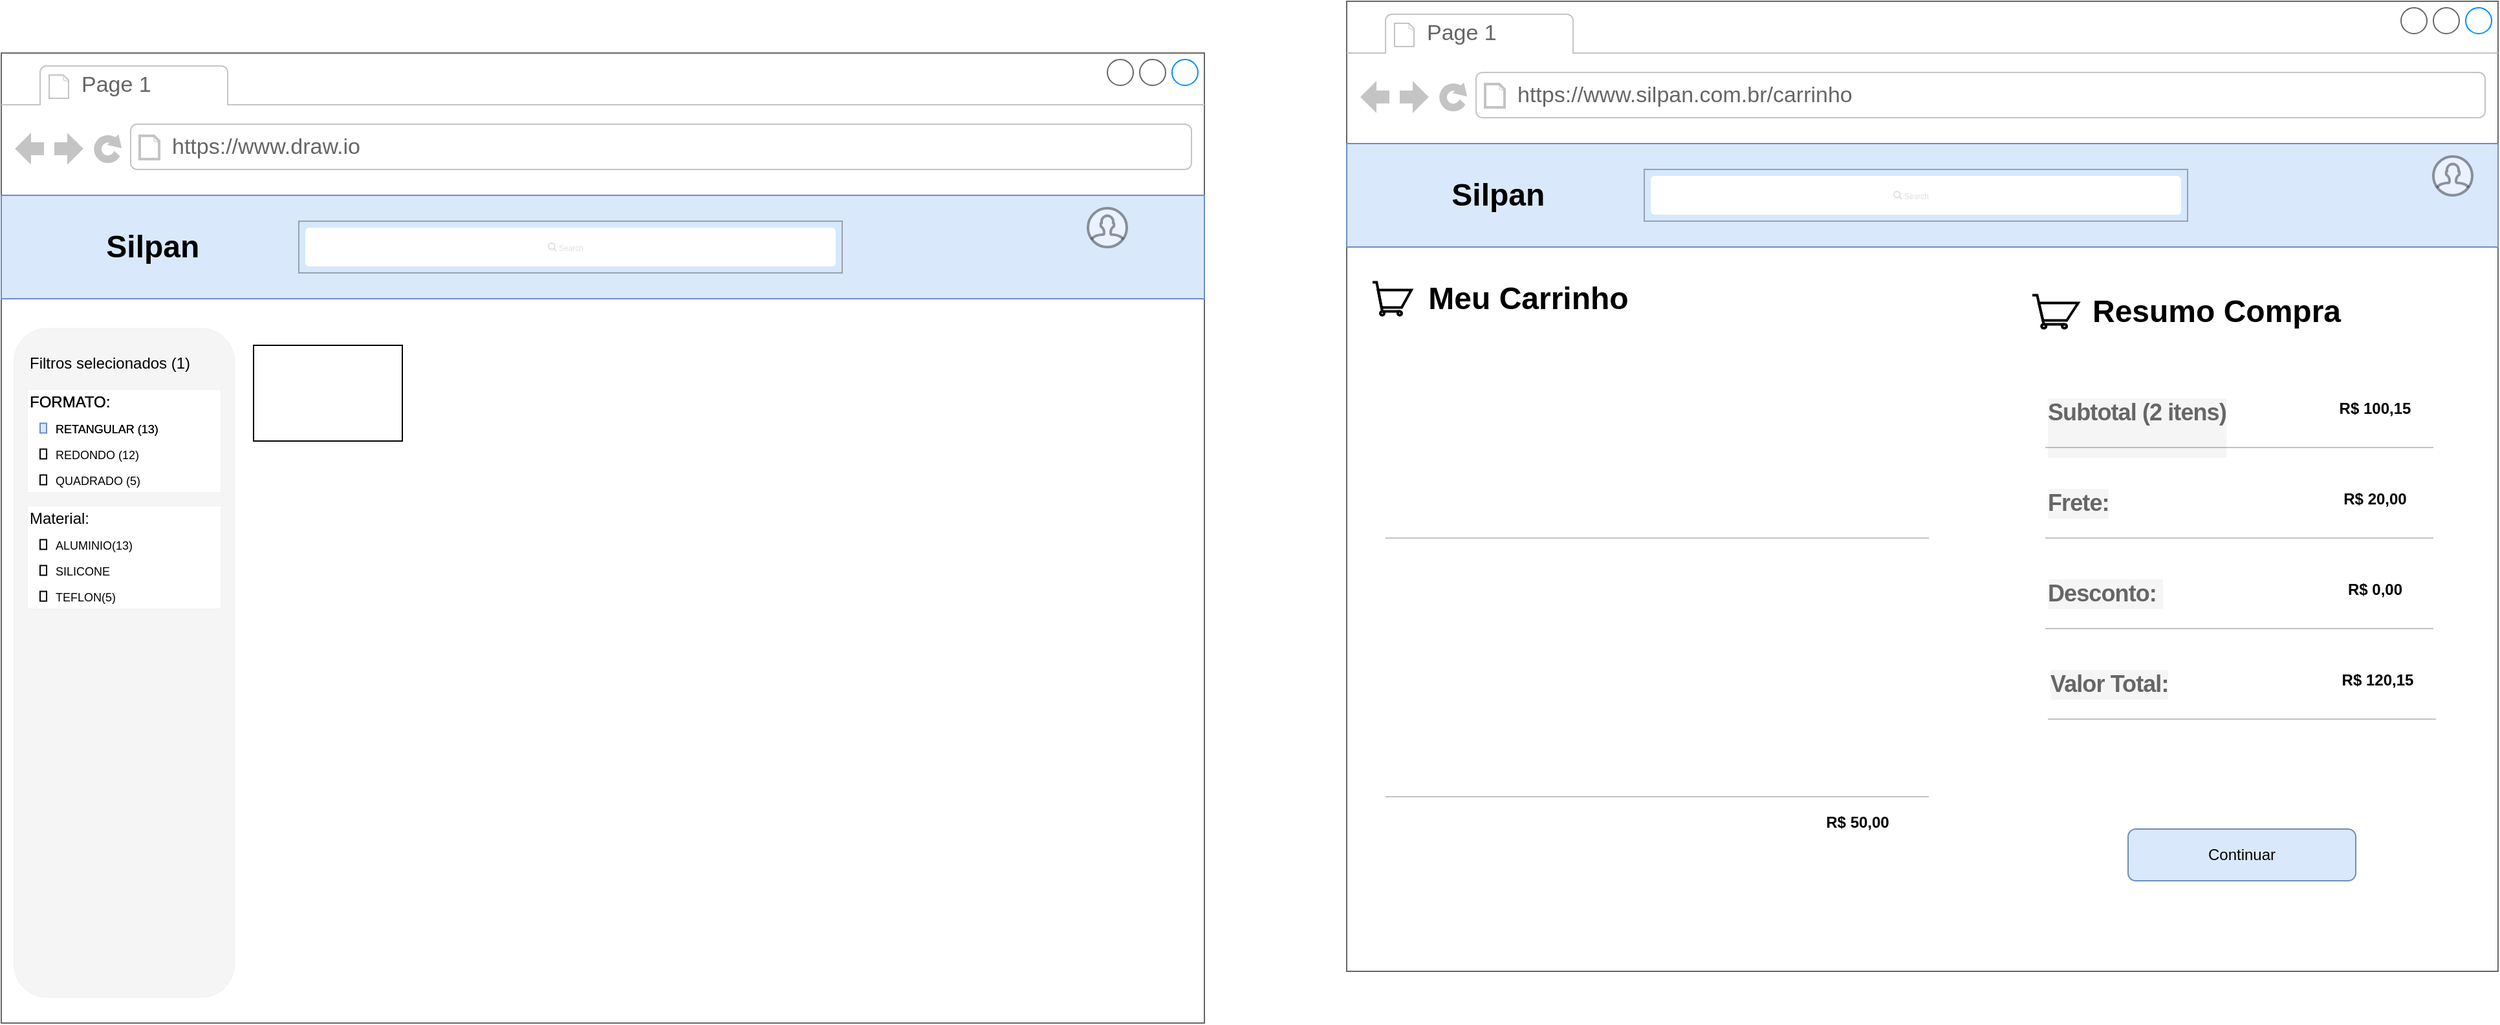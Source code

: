 <mxfile version="14.4.3" type="device"><diagram id="nQtCcYcAKA5iKwmWWq1s" name="Página-1"><mxGraphModel dx="154" dy="574" grid="1" gridSize="10" guides="1" tooltips="1" connect="1" arrows="1" fold="1" page="1" pageScale="1" pageWidth="827" pageHeight="1169" math="0" shadow="0"><root><mxCell id="0"/><mxCell id="1" parent="0"/><mxCell id="EZ-KMz2cc7xjFLk8an9j-1" value="" style="strokeWidth=1;shadow=0;dashed=0;align=center;html=1;shape=mxgraph.mockup.containers.browserWindow;rSize=0;strokeColor=#666666;strokeColor2=#008cff;strokeColor3=#c4c4c4;mainText=,;recursiveResize=0;deletable=0;movable=1;fontStyle=0" vertex="1" parent="1"><mxGeometry x="2030" y="50" width="890" height="750" as="geometry"/></mxCell><mxCell id="EZ-KMz2cc7xjFLk8an9j-2" value="Page 1" style="strokeWidth=1;shadow=0;dashed=0;align=center;html=1;shape=mxgraph.mockup.containers.anchor;fontSize=17;fontColor=#666666;align=left;" vertex="1" parent="EZ-KMz2cc7xjFLk8an9j-1"><mxGeometry x="60" y="12" width="110" height="26" as="geometry"/></mxCell><mxCell id="EZ-KMz2cc7xjFLk8an9j-3" value="https://www.silpan.com.br/carrinho" style="strokeWidth=1;shadow=0;dashed=0;align=center;html=1;shape=mxgraph.mockup.containers.anchor;rSize=0;fontSize=17;fontColor=#666666;align=left;" vertex="1" parent="EZ-KMz2cc7xjFLk8an9j-1"><mxGeometry x="130" y="60" width="400" height="26" as="geometry"/></mxCell><mxCell id="EZ-KMz2cc7xjFLk8an9j-4" value="" style="verticalLabelPosition=bottom;verticalAlign=top;html=1;shadow=0;dashed=0;strokeWidth=1;shape=mxgraph.ios.iBgFlat;strokeColor=#6c8ebf;fillColor=#dae8fc;" vertex="1" parent="EZ-KMz2cc7xjFLk8an9j-1"><mxGeometry y="110" width="890" height="80" as="geometry"/></mxCell><mxCell id="EZ-KMz2cc7xjFLk8an9j-5" value="Silpan&amp;nbsp;" style="text;strokeColor=none;fillColor=none;html=1;fontSize=24;fontStyle=1;verticalAlign=middle;align=center;" vertex="1" parent="EZ-KMz2cc7xjFLk8an9j-1"><mxGeometry x="20" y="130" width="200" height="40" as="geometry"/></mxCell><mxCell id="EZ-KMz2cc7xjFLk8an9j-6" value="" style="group" vertex="1" connectable="0" parent="EZ-KMz2cc7xjFLk8an9j-1"><mxGeometry x="20" y="210" width="220" height="40" as="geometry"/></mxCell><mxCell id="EZ-KMz2cc7xjFLk8an9j-7" value="Meu Carrinho" style="text;strokeColor=none;fillColor=none;html=1;fontSize=24;fontStyle=1;verticalAlign=middle;align=center;" vertex="1" parent="EZ-KMz2cc7xjFLk8an9j-6"><mxGeometry x="20" width="200" height="40" as="geometry"/></mxCell><mxCell id="EZ-KMz2cc7xjFLk8an9j-8" value="" style="html=1;verticalLabelPosition=bottom;align=center;labelBackgroundColor=#ffffff;verticalAlign=top;strokeWidth=2;shadow=0;dashed=0;shape=mxgraph.ios7.icons.shopping_cart;" vertex="1" parent="EZ-KMz2cc7xjFLk8an9j-6"><mxGeometry y="7.25" width="30" height="25.5" as="geometry"/></mxCell><mxCell id="EZ-KMz2cc7xjFLk8an9j-10" value="" style="group" vertex="1" connectable="0" parent="EZ-KMz2cc7xjFLk8an9j-1"><mxGeometry x="530" y="220" width="260" height="40" as="geometry"/></mxCell><mxCell id="EZ-KMz2cc7xjFLk8an9j-11" value="Resumo Compra" style="text;strokeColor=none;fillColor=none;html=1;fontSize=24;fontStyle=1;verticalAlign=middle;align=center;" vertex="1" parent="EZ-KMz2cc7xjFLk8an9j-10"><mxGeometry x="23.636" width="236.364" height="40" as="geometry"/></mxCell><mxCell id="EZ-KMz2cc7xjFLk8an9j-12" value="" style="html=1;verticalLabelPosition=bottom;align=center;labelBackgroundColor=#ffffff;verticalAlign=top;strokeWidth=2;shadow=0;dashed=0;shape=mxgraph.ios7.icons.shopping_cart;" vertex="1" parent="EZ-KMz2cc7xjFLk8an9j-10"><mxGeometry y="7.25" width="35.455" height="25.5" as="geometry"/></mxCell><mxCell id="EZ-KMz2cc7xjFLk8an9j-14" value="Continuar" style="rounded=1;whiteSpace=wrap;html=1;strokeColor=#6c8ebf;fillColor=#dae8fc;" vertex="1" parent="EZ-KMz2cc7xjFLk8an9j-1"><mxGeometry x="604" y="640" width="176" height="40" as="geometry"/></mxCell><mxCell id="EZ-KMz2cc7xjFLk8an9j-15" value="" style="group" vertex="1" connectable="0" parent="EZ-KMz2cc7xjFLk8an9j-1"><mxGeometry x="540" y="300" width="300" height="50" as="geometry"/></mxCell><mxCell id="EZ-KMz2cc7xjFLk8an9j-16" value="" style="group" vertex="1" connectable="0" parent="EZ-KMz2cc7xjFLk8an9j-15"><mxGeometry width="300" height="30" as="geometry"/></mxCell><mxCell id="EZ-KMz2cc7xjFLk8an9j-17" value="&lt;div class=&quot;summary__item-label&quot; style=&quot;box-sizing: border-box; margin: 0px; padding: 0px; color: rgb(102, 102, 102); font-size: 18px; font-weight: 600; letter-spacing: -0.45px; line-height: 23px; font-family: &amp;quot;source sans pro&amp;quot;, sans-serif; background-color: rgb(245, 245, 245);&quot;&gt;&lt;div style=&quot;box-sizing: border-box ; margin: 0px ; padding: 0px&quot;&gt;Subtotal (2 itens)&lt;/div&gt;&lt;div&gt;&lt;br&gt;&lt;/div&gt;&lt;div class=&quot;summary__item-text--small&quot; style=&quot;box-sizing: border-box ; margin: 0px ; padding: 0px ; font-size: 14px ; line-height: 18px ; font-weight: normal ; letter-spacing: -0.35px&quot;&gt;&lt;/div&gt;&lt;/div&gt;&lt;div class=&quot;summary__item-value&quot; style=&quot;box-sizing: border-box; margin: 0px; padding: 0px 6px 0px 0px; font-size: 18px; font-weight: bold; letter-spacing: -0.45px; line-height: 23px; font-family: &amp;quot;source sans pro&amp;quot;, sans-serif; background-color: rgb(245, 245, 245);&quot;&gt;&lt;/div&gt;" style="text;html=1;strokeColor=none;fillColor=none;align=left;verticalAlign=top;whiteSpace=wrap;rounded=0;opacity=40;" vertex="1" parent="EZ-KMz2cc7xjFLk8an9j-16"><mxGeometry width="170" height="30" as="geometry"/></mxCell><mxCell id="EZ-KMz2cc7xjFLk8an9j-18" value="R$ 100,15" style="text;html=1;strokeColor=none;fillColor=none;align=center;verticalAlign=middle;whiteSpace=wrap;rounded=0;opacity=40;fontStyle=1" vertex="1" parent="EZ-KMz2cc7xjFLk8an9j-16"><mxGeometry x="210" width="90" height="30" as="geometry"/></mxCell><mxCell id="EZ-KMz2cc7xjFLk8an9j-19" value="" style="line;strokeWidth=1;html=1;fillColor=#f5f5f5;strokeColor=#666666;fontColor=#333333;opacity=40;" vertex="1" parent="EZ-KMz2cc7xjFLk8an9j-15"><mxGeometry y="40" width="300" height="10" as="geometry"/></mxCell><mxCell id="EZ-KMz2cc7xjFLk8an9j-20" value="" style="group" vertex="1" connectable="0" parent="EZ-KMz2cc7xjFLk8an9j-1"><mxGeometry x="540" y="370" width="300" height="50" as="geometry"/></mxCell><mxCell id="EZ-KMz2cc7xjFLk8an9j-21" value="" style="group" vertex="1" connectable="0" parent="EZ-KMz2cc7xjFLk8an9j-20"><mxGeometry width="300" height="30" as="geometry"/></mxCell><mxCell id="EZ-KMz2cc7xjFLk8an9j-22" value="&lt;div class=&quot;summary__item-label&quot; style=&quot;box-sizing: border-box ; margin: 0px ; padding: 0px ; color: rgb(102 , 102 , 102) ; font-size: 18px ; font-weight: 600 ; letter-spacing: -0.45px ; line-height: 23px ; font-family: &amp;#34;source sans pro&amp;#34; , sans-serif ; background-color: rgb(245 , 245 , 245)&quot;&gt;&lt;div style=&quot;box-sizing: border-box ; margin: 0px ; padding: 0px&quot;&gt;Frete:&lt;/div&gt;&lt;div class=&quot;summary__item-text--small&quot; style=&quot;box-sizing: border-box ; margin: 0px ; padding: 0px ; font-size: 14px ; line-height: 18px ; font-weight: normal ; letter-spacing: -0.35px&quot;&gt;&lt;/div&gt;&lt;/div&gt;&lt;div class=&quot;summary__item-value&quot; style=&quot;box-sizing: border-box ; margin: 0px ; padding: 0px 6px 0px 0px ; font-size: 18px ; font-weight: bold ; letter-spacing: -0.45px ; line-height: 23px ; font-family: &amp;#34;source sans pro&amp;#34; , sans-serif ; background-color: rgb(245 , 245 , 245)&quot;&gt;&lt;/div&gt;" style="text;html=1;strokeColor=none;fillColor=none;align=left;verticalAlign=top;whiteSpace=wrap;rounded=0;opacity=40;" vertex="1" parent="EZ-KMz2cc7xjFLk8an9j-21"><mxGeometry width="170" height="30" as="geometry"/></mxCell><mxCell id="EZ-KMz2cc7xjFLk8an9j-23" value="R$ 20,00" style="text;html=1;strokeColor=none;fillColor=none;align=center;verticalAlign=middle;whiteSpace=wrap;rounded=0;opacity=40;fontStyle=1" vertex="1" parent="EZ-KMz2cc7xjFLk8an9j-21"><mxGeometry x="210" width="90" height="30" as="geometry"/></mxCell><mxCell id="EZ-KMz2cc7xjFLk8an9j-24" value="" style="line;strokeWidth=1;html=1;fillColor=#f5f5f5;strokeColor=#666666;fontColor=#333333;opacity=40;" vertex="1" parent="EZ-KMz2cc7xjFLk8an9j-20"><mxGeometry y="40" width="300" height="10" as="geometry"/></mxCell><mxCell id="EZ-KMz2cc7xjFLk8an9j-25" value="" style="group" vertex="1" connectable="0" parent="EZ-KMz2cc7xjFLk8an9j-1"><mxGeometry x="540" y="440" width="300" height="50" as="geometry"/></mxCell><mxCell id="EZ-KMz2cc7xjFLk8an9j-26" value="" style="group" vertex="1" connectable="0" parent="EZ-KMz2cc7xjFLk8an9j-25"><mxGeometry width="300" height="30" as="geometry"/></mxCell><mxCell id="EZ-KMz2cc7xjFLk8an9j-27" value="&lt;div class=&quot;summary__item-label&quot; style=&quot;box-sizing: border-box ; margin: 0px ; padding: 0px ; color: rgb(102 , 102 , 102) ; font-size: 18px ; font-weight: 600 ; letter-spacing: -0.45px ; line-height: 23px ; font-family: &amp;#34;source sans pro&amp;#34; , sans-serif ; background-color: rgb(245 , 245 , 245)&quot;&gt;&lt;div style=&quot;box-sizing: border-box ; margin: 0px ; padding: 0px&quot;&gt;Desconto:&amp;nbsp;&lt;/div&gt;&lt;div class=&quot;summary__item-text--small&quot; style=&quot;box-sizing: border-box ; margin: 0px ; padding: 0px ; font-size: 14px ; line-height: 18px ; font-weight: normal ; letter-spacing: -0.35px&quot;&gt;&lt;/div&gt;&lt;/div&gt;&lt;div class=&quot;summary__item-value&quot; style=&quot;box-sizing: border-box ; margin: 0px ; padding: 0px 6px 0px 0px ; font-size: 18px ; font-weight: bold ; letter-spacing: -0.45px ; line-height: 23px ; font-family: &amp;#34;source sans pro&amp;#34; , sans-serif ; background-color: rgb(245 , 245 , 245)&quot;&gt;&lt;/div&gt;" style="text;html=1;strokeColor=none;fillColor=none;align=left;verticalAlign=top;whiteSpace=wrap;rounded=0;opacity=40;" vertex="1" parent="EZ-KMz2cc7xjFLk8an9j-26"><mxGeometry width="170" height="30" as="geometry"/></mxCell><mxCell id="EZ-KMz2cc7xjFLk8an9j-28" value="R$ 0,00" style="text;html=1;strokeColor=none;fillColor=none;align=center;verticalAlign=middle;whiteSpace=wrap;rounded=0;opacity=40;fontStyle=1" vertex="1" parent="EZ-KMz2cc7xjFLk8an9j-26"><mxGeometry x="210" width="90" height="30" as="geometry"/></mxCell><mxCell id="EZ-KMz2cc7xjFLk8an9j-29" value="" style="line;strokeWidth=1;html=1;fillColor=#f5f5f5;strokeColor=#666666;fontColor=#333333;opacity=40;" vertex="1" parent="EZ-KMz2cc7xjFLk8an9j-25"><mxGeometry y="40" width="300" height="10" as="geometry"/></mxCell><mxCell id="EZ-KMz2cc7xjFLk8an9j-30" value="" style="group" vertex="1" connectable="0" parent="EZ-KMz2cc7xjFLk8an9j-1"><mxGeometry x="542" y="510" width="300" height="50" as="geometry"/></mxCell><mxCell id="EZ-KMz2cc7xjFLk8an9j-31" value="" style="group" vertex="1" connectable="0" parent="EZ-KMz2cc7xjFLk8an9j-30"><mxGeometry width="300" height="30" as="geometry"/></mxCell><mxCell id="EZ-KMz2cc7xjFLk8an9j-32" value="&lt;div class=&quot;summary__item-label&quot; style=&quot;box-sizing: border-box ; margin: 0px ; padding: 0px ; color: rgb(102 , 102 , 102) ; font-size: 18px ; font-weight: 600 ; letter-spacing: -0.45px ; line-height: 23px ; font-family: &amp;#34;source sans pro&amp;#34; , sans-serif ; background-color: rgb(245 , 245 , 245)&quot;&gt;&lt;div style=&quot;box-sizing: border-box ; margin: 0px ; padding: 0px&quot;&gt;Valor Total:&lt;/div&gt;&lt;div class=&quot;summary__item-text--small&quot; style=&quot;box-sizing: border-box ; margin: 0px ; padding: 0px ; font-size: 14px ; line-height: 18px ; font-weight: normal ; letter-spacing: -0.35px&quot;&gt;&lt;/div&gt;&lt;/div&gt;&lt;div class=&quot;summary__item-value&quot; style=&quot;box-sizing: border-box ; margin: 0px ; padding: 0px 6px 0px 0px ; font-size: 18px ; font-weight: bold ; letter-spacing: -0.45px ; line-height: 23px ; font-family: &amp;#34;source sans pro&amp;#34; , sans-serif ; background-color: rgb(245 , 245 , 245)&quot;&gt;&lt;/div&gt;" style="text;html=1;strokeColor=none;fillColor=none;align=left;verticalAlign=top;whiteSpace=wrap;rounded=0;opacity=40;" vertex="1" parent="EZ-KMz2cc7xjFLk8an9j-31"><mxGeometry width="170" height="30" as="geometry"/></mxCell><mxCell id="EZ-KMz2cc7xjFLk8an9j-33" value="R$ 120,15" style="text;html=1;strokeColor=none;fillColor=none;align=center;verticalAlign=middle;whiteSpace=wrap;rounded=0;opacity=40;fontStyle=1" vertex="1" parent="EZ-KMz2cc7xjFLk8an9j-31"><mxGeometry x="210" width="90" height="30" as="geometry"/></mxCell><mxCell id="EZ-KMz2cc7xjFLk8an9j-34" value="" style="line;strokeWidth=1;html=1;fillColor=#f5f5f5;strokeColor=#666666;fontColor=#333333;opacity=40;" vertex="1" parent="EZ-KMz2cc7xjFLk8an9j-30"><mxGeometry y="40" width="300" height="10" as="geometry"/></mxCell><mxCell id="EZ-KMz2cc7xjFLk8an9j-39" value="" style="line;strokeWidth=1;html=1;fillColor=#f5f5f5;strokeColor=#666666;fontColor=#333333;opacity=40;" vertex="1" parent="EZ-KMz2cc7xjFLk8an9j-1"><mxGeometry x="30" y="410" width="420" height="10" as="geometry"/></mxCell><mxCell id="EZ-KMz2cc7xjFLk8an9j-52" value="" style="line;strokeWidth=1;html=1;fillColor=#f5f5f5;strokeColor=#666666;fontColor=#333333;opacity=40;" vertex="1" parent="EZ-KMz2cc7xjFLk8an9j-1"><mxGeometry x="30" y="610" width="420" height="10" as="geometry"/></mxCell><mxCell id="EZ-KMz2cc7xjFLk8an9j-57" value="R$ 50,00" style="text;html=1;strokeColor=none;fillColor=none;align=center;verticalAlign=middle;whiteSpace=wrap;rounded=0;opacity=40;fontStyle=1" vertex="1" parent="EZ-KMz2cc7xjFLk8an9j-1"><mxGeometry x="350" y="620" width="90" height="30" as="geometry"/></mxCell><mxCell id="EZ-KMz2cc7xjFLk8an9j-59" value="" style="html=1;verticalLabelPosition=bottom;align=center;labelBackgroundColor=#ffffff;verticalAlign=top;strokeWidth=2;shadow=0;dashed=0;shape=mxgraph.ios7.icons.user;fillColor=#ffffff;gradientColor=none;fontSize=7;fontColor=#666666;opacity=40;" vertex="1" parent="EZ-KMz2cc7xjFLk8an9j-1"><mxGeometry x="840" y="120" width="30" height="30" as="geometry"/></mxCell><mxCell id="EZ-KMz2cc7xjFLk8an9j-60" value="" style="shape=rect;fillColor=#cce5ff;strokeColor=#36393d;fontSize=9;opacity=40;align=left;" vertex="1" parent="EZ-KMz2cc7xjFLk8an9j-1"><mxGeometry x="230" y="130" width="420" height="40" as="geometry"/></mxCell><mxCell id="EZ-KMz2cc7xjFLk8an9j-61" value="" style="html=1;strokeWidth=1;shadow=0;dashed=0;shape=mxgraph.ios7ui.marginRect;rx=3;ry=3;rectMargin=5;strokeColor=none;" vertex="1" parent="EZ-KMz2cc7xjFLk8an9j-60"><mxGeometry width="420" height="40" as="geometry"/></mxCell><mxCell id="EZ-KMz2cc7xjFLk8an9j-62" value="Search" style="shape=mxgraph.ios7.icons.looking_glass;strokeColor=#e0e0e0;fillColor=none;fontColor=#e0e0e0;labelPosition=right;verticalLabelPosition=middle;align=left;verticalAlign=middle;fontSize=6;fontStyle=0;spacingTop=2;" vertex="1" parent="EZ-KMz2cc7xjFLk8an9j-60"><mxGeometry x="0.5" y="0.5" width="6" height="6" relative="1" as="geometry"><mxPoint x="-17" y="-3" as="offset"/></mxGeometry></mxCell><mxCell id="EZ-KMz2cc7xjFLk8an9j-66" value="" style="strokeWidth=1;shadow=0;dashed=0;align=center;html=1;shape=mxgraph.mockup.containers.browserWindow;rSize=0;strokeColor=#666666;strokeColor2=#008cff;strokeColor3=#c4c4c4;mainText=,;recursiveResize=0;" vertex="1" parent="1"><mxGeometry x="990" y="90" width="930" height="750" as="geometry"/></mxCell><mxCell id="EZ-KMz2cc7xjFLk8an9j-67" value="Page 1" style="strokeWidth=1;shadow=0;dashed=0;align=center;html=1;shape=mxgraph.mockup.containers.anchor;fontSize=17;fontColor=#666666;align=left;" vertex="1" parent="EZ-KMz2cc7xjFLk8an9j-66"><mxGeometry x="60" y="12" width="110" height="26" as="geometry"/></mxCell><mxCell id="EZ-KMz2cc7xjFLk8an9j-68" value="https://www.draw.io" style="strokeWidth=1;shadow=0;dashed=0;align=center;html=1;shape=mxgraph.mockup.containers.anchor;rSize=0;fontSize=17;fontColor=#666666;align=left;" vertex="1" parent="EZ-KMz2cc7xjFLk8an9j-66"><mxGeometry x="130" y="60" width="250" height="26" as="geometry"/></mxCell><mxCell id="EZ-KMz2cc7xjFLk8an9j-69" value="" style="verticalLabelPosition=bottom;verticalAlign=top;html=1;shadow=0;dashed=0;strokeWidth=1;shape=mxgraph.ios.iBgFlat;strokeColor=#6c8ebf;fillColor=#dae8fc;" vertex="1" parent="EZ-KMz2cc7xjFLk8an9j-66"><mxGeometry y="110" width="930" height="80" as="geometry"/></mxCell><mxCell id="EZ-KMz2cc7xjFLk8an9j-70" value="Silpan&amp;nbsp;" style="text;strokeColor=none;fillColor=none;html=1;fontSize=24;fontStyle=1;verticalAlign=middle;align=center;" vertex="1" parent="EZ-KMz2cc7xjFLk8an9j-66"><mxGeometry x="20" y="130" width="200" height="40" as="geometry"/></mxCell><mxCell id="EZ-KMz2cc7xjFLk8an9j-71" value="" style="html=1;verticalLabelPosition=bottom;align=center;labelBackgroundColor=#ffffff;verticalAlign=top;strokeWidth=2;shadow=0;dashed=0;shape=mxgraph.ios7.icons.user;fillColor=#ffffff;gradientColor=none;fontSize=7;fontColor=#666666;opacity=40;" vertex="1" parent="EZ-KMz2cc7xjFLk8an9j-66"><mxGeometry x="840" y="120" width="30" height="30" as="geometry"/></mxCell><mxCell id="EZ-KMz2cc7xjFLk8an9j-72" value="" style="shape=rect;fillColor=#cce5ff;strokeColor=#36393d;fontSize=9;opacity=40;align=left;" vertex="1" parent="EZ-KMz2cc7xjFLk8an9j-66"><mxGeometry x="230" y="130" width="420" height="40" as="geometry"/></mxCell><mxCell id="EZ-KMz2cc7xjFLk8an9j-73" value="" style="html=1;strokeWidth=1;shadow=0;dashed=0;shape=mxgraph.ios7ui.marginRect;rx=3;ry=3;rectMargin=5;strokeColor=none;" vertex="1" parent="EZ-KMz2cc7xjFLk8an9j-72"><mxGeometry width="420" height="40" as="geometry"/></mxCell><mxCell id="EZ-KMz2cc7xjFLk8an9j-74" value="Search" style="shape=mxgraph.ios7.icons.looking_glass;strokeColor=#e0e0e0;fillColor=none;fontColor=#e0e0e0;labelPosition=right;verticalLabelPosition=middle;align=left;verticalAlign=middle;fontSize=6;fontStyle=0;spacingTop=2;" vertex="1" parent="EZ-KMz2cc7xjFLk8an9j-72"><mxGeometry x="0.5" y="0.5" width="6" height="6" relative="1" as="geometry"><mxPoint x="-17" y="-3" as="offset"/></mxGeometry></mxCell><mxCell id="EZ-KMz2cc7xjFLk8an9j-84" value="" style="rounded=1;whiteSpace=wrap;html=1;fillColor=#f5f5f5;fontColor=#333333;strokeColor=#F3F3F3;" vertex="1" parent="EZ-KMz2cc7xjFLk8an9j-66"><mxGeometry x="10" y="213" width="170" height="517" as="geometry"/></mxCell><mxCell id="EZ-KMz2cc7xjFLk8an9j-85" value="Filtros selecionados (1)" style="text;html=1;strokeColor=none;fillColor=none;align=left;verticalAlign=middle;whiteSpace=wrap;rounded=0;" vertex="1" parent="EZ-KMz2cc7xjFLk8an9j-66"><mxGeometry x="20" y="230" width="150" height="20" as="geometry"/></mxCell><mxCell id="EZ-KMz2cc7xjFLk8an9j-88" value="" style="rounded=0;whiteSpace=wrap;html=1;strokeColor=#F3F3F3;" vertex="1" parent="EZ-KMz2cc7xjFLk8an9j-66"><mxGeometry x="20" y="260" width="150" height="80" as="geometry"/></mxCell><mxCell id="EZ-KMz2cc7xjFLk8an9j-89" value="FORMATO:" style="text;html=1;strokeColor=none;fillColor=none;align=left;verticalAlign=middle;whiteSpace=wrap;rounded=0;" vertex="1" parent="EZ-KMz2cc7xjFLk8an9j-66"><mxGeometry x="20" y="260" width="150" height="20" as="geometry"/></mxCell><mxCell id="EZ-KMz2cc7xjFLk8an9j-93" value="&lt;font style=&quot;font-size: 9px&quot;&gt;QUADRADO (5)&lt;/font&gt;" style="text;html=1;strokeColor=none;fillColor=none;align=left;verticalAlign=middle;whiteSpace=wrap;rounded=0;" vertex="1" parent="EZ-KMz2cc7xjFLk8an9j-66"><mxGeometry x="40" y="320" width="130" height="20" as="geometry"/></mxCell><mxCell id="EZ-KMz2cc7xjFLk8an9j-94" value="" style="strokeWidth=1;shadow=0;dashed=0;align=center;html=1;shape=mxgraph.mockup.forms.rrect;rSize=0;align=left;spacingLeft=4;fontSize=17;labelPosition=right;fillColor=#dae8fc;strokeColor=#6c8ebf;" vertex="1" parent="EZ-KMz2cc7xjFLk8an9j-66"><mxGeometry x="30" y="286.25" width="5" height="7.5" as="geometry"/></mxCell><mxCell id="EZ-KMz2cc7xjFLk8an9j-96" value="" style="strokeWidth=1;shadow=0;dashed=0;align=center;html=1;shape=mxgraph.mockup.forms.rrect;rSize=0;align=left;spacingLeft=4;fontSize=17;labelPosition=right;" vertex="1" parent="EZ-KMz2cc7xjFLk8an9j-66"><mxGeometry x="30" y="306.25" width="5" height="7.5" as="geometry"/></mxCell><mxCell id="EZ-KMz2cc7xjFLk8an9j-97" value="" style="strokeWidth=1;shadow=0;dashed=0;align=center;html=1;shape=mxgraph.mockup.forms.rrect;rSize=0;align=left;spacingLeft=4;fontSize=17;labelPosition=right;" vertex="1" parent="EZ-KMz2cc7xjFLk8an9j-66"><mxGeometry x="30" y="326.25" width="5" height="7.5" as="geometry"/></mxCell><mxCell id="EZ-KMz2cc7xjFLk8an9j-98" value="FORMATO:" style="text;html=1;strokeColor=none;fillColor=none;align=left;verticalAlign=middle;whiteSpace=wrap;rounded=0;" vertex="1" parent="EZ-KMz2cc7xjFLk8an9j-66"><mxGeometry x="20" y="260" width="150" height="20" as="geometry"/></mxCell><mxCell id="EZ-KMz2cc7xjFLk8an9j-101" value="&lt;font style=&quot;font-size: 9px&quot;&gt;RETANGULAR (13)&lt;/font&gt;" style="text;html=1;strokeColor=none;fillColor=none;align=left;verticalAlign=middle;whiteSpace=wrap;rounded=0;" vertex="1" parent="EZ-KMz2cc7xjFLk8an9j-66"><mxGeometry x="40" y="280" width="120" height="20" as="geometry"/></mxCell><mxCell id="EZ-KMz2cc7xjFLk8an9j-102" value="&lt;font style=&quot;font-size: 9px&quot;&gt;REDONDO (12)&lt;/font&gt;" style="text;html=1;strokeColor=none;fillColor=none;align=left;verticalAlign=middle;whiteSpace=wrap;rounded=0;" vertex="1" parent="EZ-KMz2cc7xjFLk8an9j-66"><mxGeometry x="40" y="300" width="130" height="20" as="geometry"/></mxCell><mxCell id="EZ-KMz2cc7xjFLk8an9j-103" value="FORMATO:" style="text;html=1;strokeColor=none;fillColor=none;align=left;verticalAlign=middle;whiteSpace=wrap;rounded=0;" vertex="1" parent="EZ-KMz2cc7xjFLk8an9j-66"><mxGeometry x="20" y="260" width="150" height="20" as="geometry"/></mxCell><mxCell id="EZ-KMz2cc7xjFLk8an9j-104" value="&lt;font style=&quot;font-size: 9px&quot;&gt;RETANGULAR (13)&lt;/font&gt;" style="text;html=1;strokeColor=none;fillColor=none;align=left;verticalAlign=middle;whiteSpace=wrap;rounded=0;" vertex="1" parent="EZ-KMz2cc7xjFLk8an9j-66"><mxGeometry x="40" y="280" width="120" height="20" as="geometry"/></mxCell><mxCell id="EZ-KMz2cc7xjFLk8an9j-112" value="" style="rounded=0;whiteSpace=wrap;html=1;strokeColor=#F3F3F3;fontSize=11;fontColor=#FFFFFF;align=left;" vertex="1" parent="EZ-KMz2cc7xjFLk8an9j-66"><mxGeometry x="20" y="350" width="150" height="80" as="geometry"/></mxCell><mxCell id="EZ-KMz2cc7xjFLk8an9j-105" value="&lt;font style=&quot;font-size: 9px&quot;&gt;TEFLON(5)&lt;/font&gt;" style="text;html=1;strokeColor=none;fillColor=none;align=left;verticalAlign=middle;whiteSpace=wrap;rounded=0;" vertex="1" parent="EZ-KMz2cc7xjFLk8an9j-66"><mxGeometry x="40" y="410" width="130" height="20" as="geometry"/></mxCell><mxCell id="EZ-KMz2cc7xjFLk8an9j-106" value="" style="strokeWidth=1;shadow=0;dashed=0;align=center;html=1;shape=mxgraph.mockup.forms.rrect;rSize=0;align=left;spacingLeft=4;fontSize=17;labelPosition=right;" vertex="1" parent="EZ-KMz2cc7xjFLk8an9j-66"><mxGeometry x="30" y="376.25" width="5" height="7.5" as="geometry"/></mxCell><mxCell id="EZ-KMz2cc7xjFLk8an9j-107" value="" style="strokeWidth=1;shadow=0;dashed=0;align=center;html=1;shape=mxgraph.mockup.forms.rrect;rSize=0;align=left;spacingLeft=4;fontSize=17;labelPosition=right;" vertex="1" parent="EZ-KMz2cc7xjFLk8an9j-66"><mxGeometry x="30" y="396.25" width="5" height="7.5" as="geometry"/></mxCell><mxCell id="EZ-KMz2cc7xjFLk8an9j-108" value="" style="strokeWidth=1;shadow=0;dashed=0;align=center;html=1;shape=mxgraph.mockup.forms.rrect;rSize=0;align=left;spacingLeft=4;fontSize=17;labelPosition=right;" vertex="1" parent="EZ-KMz2cc7xjFLk8an9j-66"><mxGeometry x="30" y="416.25" width="5" height="7.5" as="geometry"/></mxCell><mxCell id="EZ-KMz2cc7xjFLk8an9j-109" value="&lt;font style=&quot;font-size: 9px&quot;&gt;SILICONE&lt;/font&gt;" style="text;html=1;strokeColor=none;fillColor=none;align=left;verticalAlign=middle;whiteSpace=wrap;rounded=0;" vertex="1" parent="EZ-KMz2cc7xjFLk8an9j-66"><mxGeometry x="40" y="390" width="130" height="20" as="geometry"/></mxCell><mxCell id="EZ-KMz2cc7xjFLk8an9j-110" value="Material:" style="text;html=1;strokeColor=none;fillColor=none;align=left;verticalAlign=middle;whiteSpace=wrap;rounded=0;" vertex="1" parent="EZ-KMz2cc7xjFLk8an9j-66"><mxGeometry x="20" y="350" width="150" height="20" as="geometry"/></mxCell><mxCell id="EZ-KMz2cc7xjFLk8an9j-111" value="&lt;font style=&quot;font-size: 9px&quot;&gt;ALUMINIO(13)&lt;/font&gt;" style="text;html=1;strokeColor=none;fillColor=none;align=left;verticalAlign=middle;whiteSpace=wrap;rounded=0;" vertex="1" parent="EZ-KMz2cc7xjFLk8an9j-66"><mxGeometry x="40" y="370" width="120" height="20" as="geometry"/></mxCell><mxCell id="EZ-KMz2cc7xjFLk8an9j-116" value="" style="rounded=0;whiteSpace=wrap;html=1;fontSize=11;fontColor=#030303;align=left;fillColor=#FFFFFF;" vertex="1" parent="EZ-KMz2cc7xjFLk8an9j-66"><mxGeometry x="195" y="226" width="115" height="74" as="geometry"/></mxCell></root></mxGraphModel></diagram></mxfile>